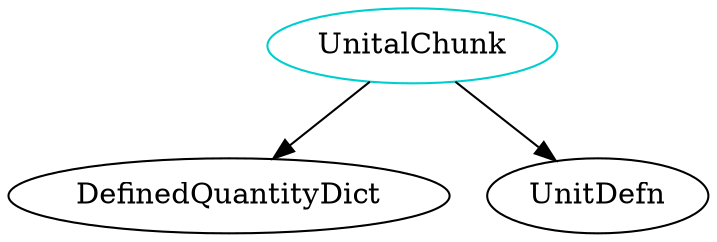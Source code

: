 digraph unitalchunk{
UnitalChunk -> DefinedQuantityDict;
UnitalChunk -> UnitDefn;
UnitalChunk	[shape=oval, color=cyan3, label="UnitalChunk"];
}
